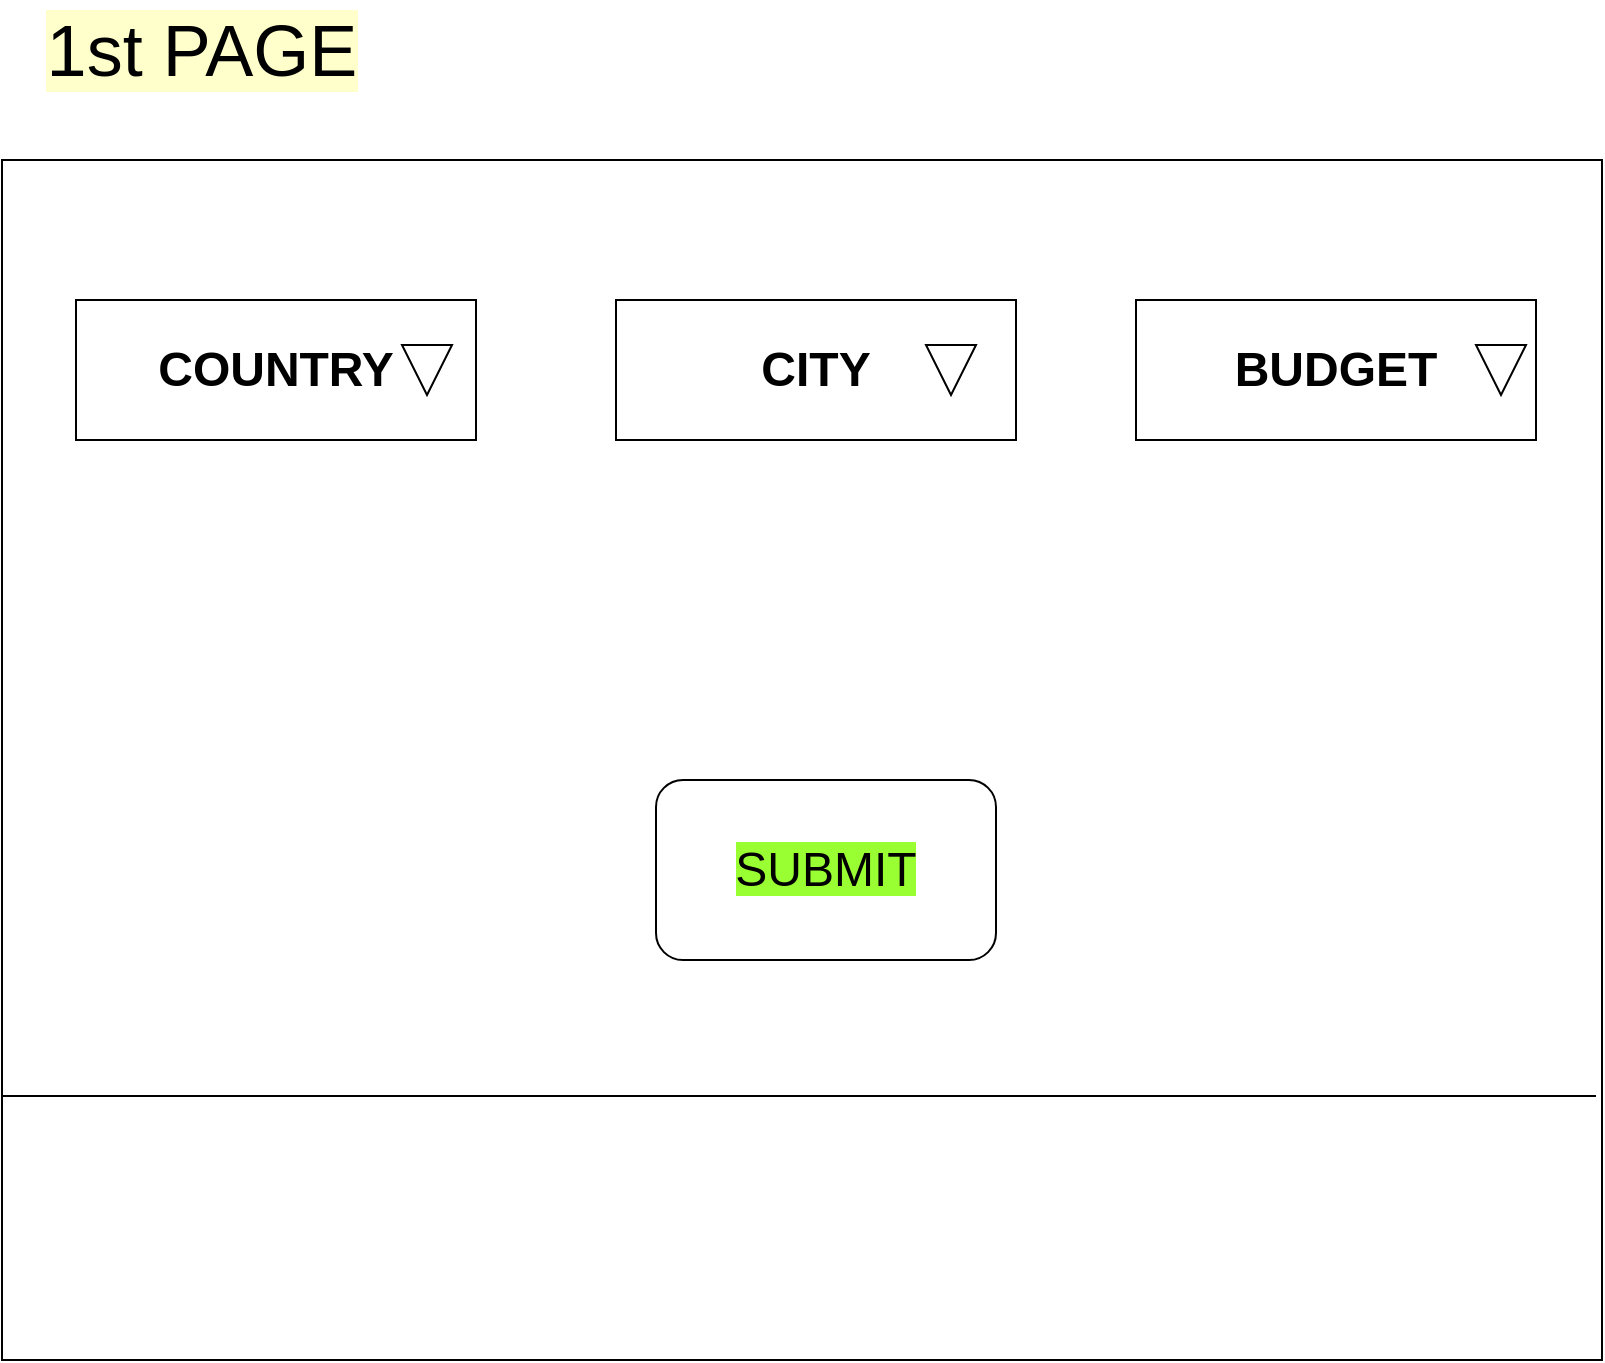 <mxfile version="10.6.3" type="github"><diagram id="fLJqMTWWeu-8Px9Wawso" name="Page-1"><mxGraphModel dx="1010" dy="582" grid="1" gridSize="10" guides="1" tooltips="1" connect="1" arrows="1" fold="1" page="1" pageScale="1" pageWidth="827" pageHeight="1169" math="0" shadow="0"><root><mxCell id="0"/><mxCell id="1" parent="0"/><mxCell id="0en4mNDyN9zCkzYPHUsA-1" value="" style="rounded=0;whiteSpace=wrap;html=1;" parent="1" vertex="1"><mxGeometry x="13" y="120" width="800" height="600" as="geometry"/></mxCell><mxCell id="0en4mNDyN9zCkzYPHUsA-6" value="&lt;font style=&quot;font-size: 24px&quot;&gt;&lt;b&gt;COUNTRY&lt;/b&gt;&lt;/font&gt;" style="rounded=0;whiteSpace=wrap;html=1;" parent="1" vertex="1"><mxGeometry x="50" y="190" width="200" height="70" as="geometry"/></mxCell><mxCell id="0en4mNDyN9zCkzYPHUsA-7" value="" style="rounded=0;whiteSpace=wrap;html=1;" parent="1" vertex="1"><mxGeometry x="320" y="190" width="200" height="70" as="geometry"/></mxCell><mxCell id="0en4mNDyN9zCkzYPHUsA-8" value="" style="rounded=0;whiteSpace=wrap;html=1;" parent="1" vertex="1"><mxGeometry x="580" y="190" width="200" height="70" as="geometry"/></mxCell><mxCell id="0en4mNDyN9zCkzYPHUsA-9" value="&lt;font style=&quot;font-size: 24px&quot;&gt;&lt;b&gt;CITY&lt;/b&gt;&lt;/font&gt;" style="text;html=1;strokeColor=none;fillColor=none;align=center;verticalAlign=middle;whiteSpace=wrap;rounded=0;" parent="1" vertex="1"><mxGeometry x="375" y="205" width="90" height="40" as="geometry"/></mxCell><mxCell id="0en4mNDyN9zCkzYPHUsA-10" value="&lt;font style=&quot;font-size: 24px&quot;&gt;&lt;b&gt;BUDGET&lt;/b&gt;&lt;/font&gt;" style="text;html=1;strokeColor=none;fillColor=none;align=center;verticalAlign=middle;whiteSpace=wrap;rounded=0;" parent="1" vertex="1"><mxGeometry x="640" y="207.5" width="80" height="35" as="geometry"/></mxCell><mxCell id="0en4mNDyN9zCkzYPHUsA-15" value="" style="rounded=1;whiteSpace=wrap;html=1;" parent="1" vertex="1"><mxGeometry x="340" y="430" width="170" height="90" as="geometry"/></mxCell><mxCell id="0en4mNDyN9zCkzYPHUsA-16" value="&lt;font style=&quot;font-size: 24px ; background-color: rgb(153 , 255 , 51)&quot;&gt;SUBMIT&lt;/font&gt;" style="text;html=1;strokeColor=none;fillColor=none;align=center;verticalAlign=middle;whiteSpace=wrap;rounded=0;" parent="1" vertex="1"><mxGeometry x="375" y="457.5" width="100" height="35" as="geometry"/></mxCell><mxCell id="0en4mNDyN9zCkzYPHUsA-19" value="" style="line;strokeWidth=1;fillColor=none;align=left;verticalAlign=middle;spacingTop=-1;spacingLeft=3;spacingRight=3;rotatable=0;labelPosition=right;points=[];portConstraint=eastwest;" parent="1" vertex="1"><mxGeometry x="13" y="584" width="797" height="8" as="geometry"/></mxCell><mxCell id="0en4mNDyN9zCkzYPHUsA-26" value="&lt;font style=&quot;background-color: rgb(255 , 255 , 204) ; font-size: 36px&quot;&gt;1st PAGE&lt;/font&gt;" style="text;html=1;strokeColor=none;fillColor=none;align=center;verticalAlign=middle;whiteSpace=wrap;rounded=0;" parent="1" vertex="1"><mxGeometry x="13" y="40" width="200" height="50" as="geometry"/></mxCell><mxCell id="2qelRX_ttlYhWvtNt4Oy-1" value="" style="triangle;whiteSpace=wrap;html=1;rotation=90;" vertex="1" parent="1"><mxGeometry x="213" y="212.5" width="25" height="25" as="geometry"/></mxCell><mxCell id="2qelRX_ttlYhWvtNt4Oy-2" value="" style="triangle;whiteSpace=wrap;html=1;rotation=90;" vertex="1" parent="1"><mxGeometry x="475" y="212.5" width="25" height="25" as="geometry"/></mxCell><mxCell id="2qelRX_ttlYhWvtNt4Oy-3" value="" style="triangle;whiteSpace=wrap;html=1;rotation=90;" vertex="1" parent="1"><mxGeometry x="750" y="212.5" width="25" height="25" as="geometry"/></mxCell></root></mxGraphModel></diagram></mxfile>